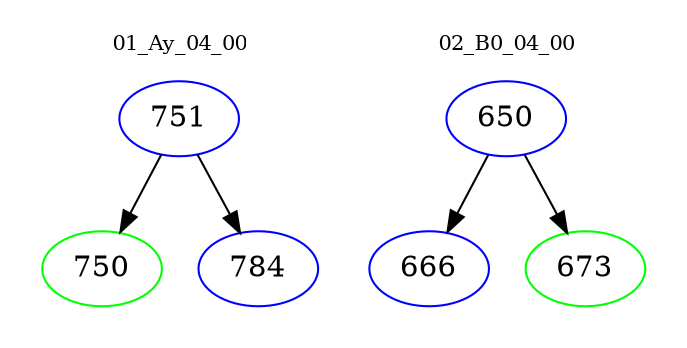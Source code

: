 digraph{
subgraph cluster_0 {
color = white
label = "01_Ay_04_00";
fontsize=10;
T0_751 [label="751", color="blue"]
T0_751 -> T0_750 [color="black"]
T0_750 [label="750", color="green"]
T0_751 -> T0_784 [color="black"]
T0_784 [label="784", color="blue"]
}
subgraph cluster_1 {
color = white
label = "02_B0_04_00";
fontsize=10;
T1_650 [label="650", color="blue"]
T1_650 -> T1_666 [color="black"]
T1_666 [label="666", color="blue"]
T1_650 -> T1_673 [color="black"]
T1_673 [label="673", color="green"]
}
}
